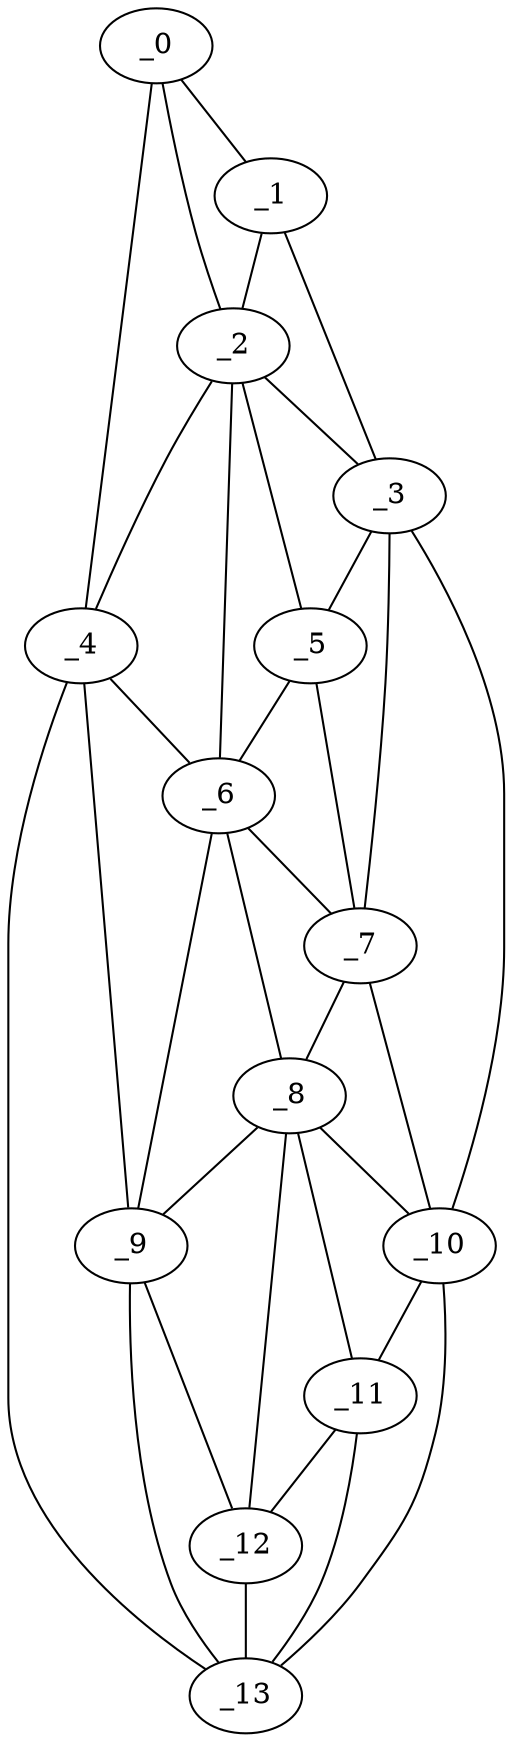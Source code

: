 graph "obj34__215.gxl" {
	_0	 [x=38,
		y=36];
	_1	 [x=42,
		y=33];
	_0 -- _1	 [valence=1];
	_2	 [x=46,
		y=38];
	_0 -- _2	 [valence=2];
	_4	 [x=61,
		y=87];
	_0 -- _4	 [valence=1];
	_1 -- _2	 [valence=2];
	_3	 [x=60,
		y=28];
	_1 -- _3	 [valence=1];
	_2 -- _3	 [valence=2];
	_2 -- _4	 [valence=2];
	_5	 [x=62,
		y=38];
	_2 -- _5	 [valence=2];
	_6	 [x=66,
		y=78];
	_2 -- _6	 [valence=2];
	_3 -- _5	 [valence=2];
	_7	 [x=68,
		y=40];
	_3 -- _7	 [valence=2];
	_10	 [x=84,
		y=30];
	_3 -- _10	 [valence=1];
	_4 -- _6	 [valence=2];
	_9	 [x=77,
		y=72];
	_4 -- _9	 [valence=2];
	_13	 [x=124,
		y=67];
	_4 -- _13	 [valence=1];
	_5 -- _6	 [valence=2];
	_5 -- _7	 [valence=2];
	_6 -- _7	 [valence=2];
	_8	 [x=74,
		y=44];
	_6 -- _8	 [valence=2];
	_6 -- _9	 [valence=2];
	_7 -- _8	 [valence=1];
	_7 -- _10	 [valence=2];
	_8 -- _9	 [valence=1];
	_8 -- _10	 [valence=2];
	_11	 [x=88,
		y=39];
	_8 -- _11	 [valence=2];
	_12	 [x=95,
		y=56];
	_8 -- _12	 [valence=2];
	_9 -- _12	 [valence=2];
	_9 -- _13	 [valence=2];
	_10 -- _11	 [valence=2];
	_10 -- _13	 [valence=1];
	_11 -- _12	 [valence=2];
	_11 -- _13	 [valence=2];
	_12 -- _13	 [valence=2];
}
